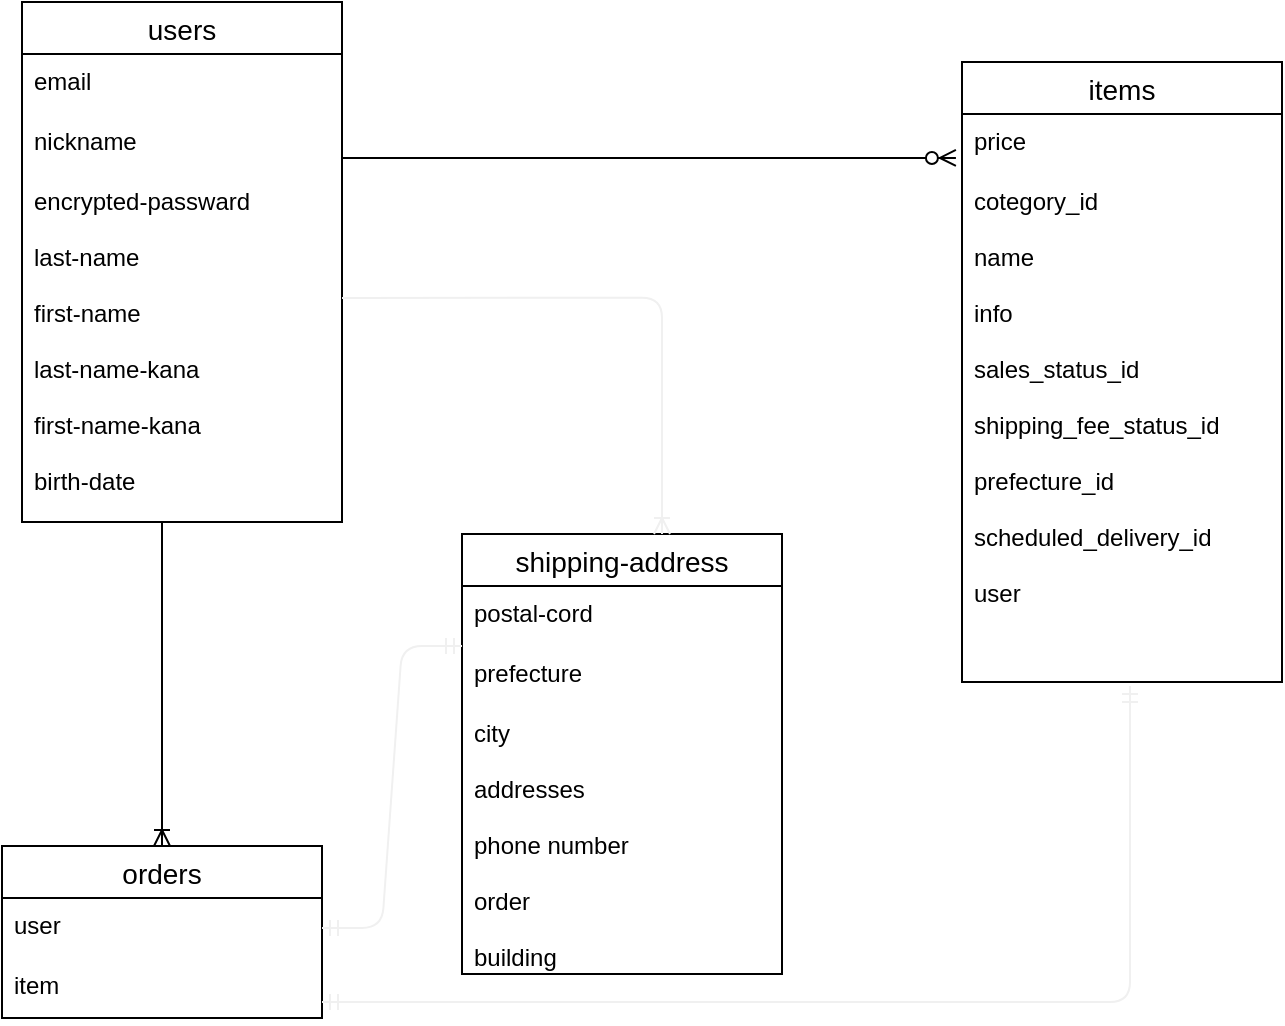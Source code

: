 <mxfile version="13.10.0" type="embed">
    <diagram id="2r-nWvc6q0DxcyR-wxfF" name="ページ1">
        <mxGraphModel dx="685" dy="680" grid="1" gridSize="10" guides="1" tooltips="1" connect="1" arrows="1" fold="1" page="1" pageScale="1" pageWidth="827" pageHeight="1169" math="0" shadow="0">
            <root>
                <mxCell id="0"/>
                <mxCell id="1" parent="0"/>
                <mxCell id="86" value="items" style="swimlane;fontStyle=0;childLayout=stackLayout;horizontal=1;startSize=26;horizontalStack=0;resizeParent=1;resizeParentMax=0;resizeLast=0;collapsible=1;marginBottom=0;align=center;fontSize=14;" vertex="1" parent="1">
                    <mxGeometry x="640" y="150" width="160" height="310" as="geometry"/>
                </mxCell>
                <mxCell id="87" value="price" style="text;strokeColor=none;fillColor=none;spacingLeft=4;spacingRight=4;overflow=hidden;rotatable=0;points=[[0,0.5],[1,0.5]];portConstraint=eastwest;fontSize=12;" vertex="1" parent="86">
                    <mxGeometry y="26" width="160" height="30" as="geometry"/>
                </mxCell>
                <mxCell id="89" value="cotegory_id&#10;&#10;name&#10;&#10;info&#10;&#10;sales_status_id&#10;&#10;shipping_fee_status_id&#10;&#10;prefecture_id&#10;&#10;scheduled_delivery_id&#10;&#10;user" style="text;strokeColor=none;fillColor=none;spacingLeft=4;spacingRight=4;overflow=hidden;rotatable=0;points=[[0,0.5],[1,0.5]];portConstraint=eastwest;fontSize=12;" vertex="1" parent="86">
                    <mxGeometry y="56" width="160" height="254" as="geometry"/>
                </mxCell>
                <mxCell id="115" value="users" style="swimlane;fontStyle=0;childLayout=stackLayout;horizontal=1;startSize=26;horizontalStack=0;resizeParent=1;resizeParentMax=0;resizeLast=0;collapsible=1;marginBottom=0;align=center;fontSize=14;" vertex="1" parent="1">
                    <mxGeometry x="170" y="120" width="160" height="260" as="geometry"/>
                </mxCell>
                <mxCell id="116" value="email" style="text;strokeColor=none;fillColor=none;spacingLeft=4;spacingRight=4;overflow=hidden;rotatable=0;points=[[0,0.5],[1,0.5]];portConstraint=eastwest;fontSize=12;" vertex="1" parent="115">
                    <mxGeometry y="26" width="160" height="30" as="geometry"/>
                </mxCell>
                <mxCell id="117" value="nickname" style="text;strokeColor=none;fillColor=none;spacingLeft=4;spacingRight=4;overflow=hidden;rotatable=0;points=[[0,0.5],[1,0.5]];portConstraint=eastwest;fontSize=12;" vertex="1" parent="115">
                    <mxGeometry y="56" width="160" height="30" as="geometry"/>
                </mxCell>
                <mxCell id="118" value="encrypted-passward&#10;&#10;last-name&#10;&#10;first-name&#10;&#10;last-name-kana&#10;&#10;first-name-kana&#10;&#10;birth-date" style="text;strokeColor=none;fillColor=none;spacingLeft=4;spacingRight=4;overflow=hidden;rotatable=0;points=[[0,0.5],[1,0.5]];portConstraint=eastwest;fontSize=12;" vertex="1" parent="115">
                    <mxGeometry y="86" width="160" height="174" as="geometry"/>
                </mxCell>
                <mxCell id="125" value="" style="edgeStyle=entityRelationEdgeStyle;fontSize=12;html=1;endArrow=ERzeroToMany;endFill=1;entryX=-0.019;entryY=0.733;entryDx=0;entryDy=0;entryPerimeter=0;" edge="1" parent="1" target="87">
                    <mxGeometry width="100" height="100" relative="1" as="geometry">
                        <mxPoint x="330" y="198" as="sourcePoint"/>
                        <mxPoint x="320" y="100" as="targetPoint"/>
                    </mxGeometry>
                </mxCell>
                <mxCell id="126" value="orders" style="swimlane;fontStyle=0;childLayout=stackLayout;horizontal=1;startSize=26;horizontalStack=0;resizeParent=1;resizeParentMax=0;resizeLast=0;collapsible=1;marginBottom=0;align=center;fontSize=14;" vertex="1" parent="1">
                    <mxGeometry x="160" y="542" width="160" height="86" as="geometry"/>
                </mxCell>
                <mxCell id="128" value="user" style="text;strokeColor=none;fillColor=none;spacingLeft=4;spacingRight=4;overflow=hidden;rotatable=0;points=[[0,0.5],[1,0.5]];portConstraint=eastwest;fontSize=12;" vertex="1" parent="126">
                    <mxGeometry y="26" width="160" height="30" as="geometry"/>
                </mxCell>
                <mxCell id="129" value="item" style="text;strokeColor=none;fillColor=none;spacingLeft=4;spacingRight=4;overflow=hidden;rotatable=0;points=[[0,0.5],[1,0.5]];portConstraint=eastwest;fontSize=12;" vertex="1" parent="126">
                    <mxGeometry y="56" width="160" height="30" as="geometry"/>
                </mxCell>
                <mxCell id="130" value="shipping-address" style="swimlane;fontStyle=0;childLayout=stackLayout;horizontal=1;startSize=26;horizontalStack=0;resizeParent=1;resizeParentMax=0;resizeLast=0;collapsible=1;marginBottom=0;align=center;fontSize=14;" vertex="1" parent="1">
                    <mxGeometry x="390" y="386" width="160" height="220" as="geometry"/>
                </mxCell>
                <mxCell id="131" value="postal-cord" style="text;strokeColor=none;fillColor=none;spacingLeft=4;spacingRight=4;overflow=hidden;rotatable=0;points=[[0,0.5],[1,0.5]];portConstraint=eastwest;fontSize=12;" vertex="1" parent="130">
                    <mxGeometry y="26" width="160" height="30" as="geometry"/>
                </mxCell>
                <mxCell id="132" value="prefecture" style="text;strokeColor=none;fillColor=none;spacingLeft=4;spacingRight=4;overflow=hidden;rotatable=0;points=[[0,0.5],[1,0.5]];portConstraint=eastwest;fontSize=12;" vertex="1" parent="130">
                    <mxGeometry y="56" width="160" height="30" as="geometry"/>
                </mxCell>
                <mxCell id="133" value="city&#10;&#10;addresses&#10;&#10;phone number&#10;&#10;order&#10;&#10;building" style="text;strokeColor=none;fillColor=none;spacingLeft=4;spacingRight=4;overflow=hidden;rotatable=0;points=[[0,0.5],[1,0.5]];portConstraint=eastwest;fontSize=12;" vertex="1" parent="130">
                    <mxGeometry y="86" width="160" height="134" as="geometry"/>
                </mxCell>
                <mxCell id="135" value="" style="fontSize=12;html=1;endArrow=ERoneToMany;entryX=0.5;entryY=0;entryDx=0;entryDy=0;" edge="1" parent="1" target="126">
                    <mxGeometry width="100" height="100" relative="1" as="geometry">
                        <mxPoint x="240" y="380" as="sourcePoint"/>
                        <mxPoint x="342" y="480" as="targetPoint"/>
                        <Array as="points"/>
                    </mxGeometry>
                </mxCell>
                <mxCell id="142" value="" style="edgeStyle=elbowEdgeStyle;fontSize=12;html=1;endArrow=ERmandOne;startArrow=ERmandOne;strokeColor=#f0f0f0;elbow=vertical;exitX=1;exitY=0.733;exitDx=0;exitDy=0;exitPerimeter=0;entryX=0.525;entryY=1.008;entryDx=0;entryDy=0;entryPerimeter=0;" edge="1" parent="1" source="129" target="89">
                    <mxGeometry width="100" height="100" relative="1" as="geometry">
                        <mxPoint x="570" y="635" as="sourcePoint"/>
                        <mxPoint x="670" y="535" as="targetPoint"/>
                        <Array as="points">
                            <mxPoint x="670" y="620"/>
                            <mxPoint x="500" y="620"/>
                        </Array>
                    </mxGeometry>
                </mxCell>
                <mxCell id="143" value="" style="edgeStyle=orthogonalEdgeStyle;fontSize=12;html=1;endArrow=ERoneToMany;strokeColor=#f0f0f0;entryX=0.631;entryY=0;entryDx=0;entryDy=0;entryPerimeter=0;exitX=1;exitY=0.356;exitDx=0;exitDy=0;exitPerimeter=0;" edge="1" parent="1" source="118" target="130">
                    <mxGeometry width="100" height="100" relative="1" as="geometry">
                        <mxPoint x="480" y="260" as="sourcePoint"/>
                        <mxPoint x="490" y="330" as="targetPoint"/>
                        <Array as="points">
                            <mxPoint x="490" y="268"/>
                        </Array>
                    </mxGeometry>
                </mxCell>
                <mxCell id="144" value="" style="edgeStyle=entityRelationEdgeStyle;fontSize=12;html=1;endArrow=ERmandOne;startArrow=ERmandOne;strokeColor=#f0f0f0;exitX=1;exitY=0.5;exitDx=0;exitDy=0;" edge="1" parent="1" source="128">
                    <mxGeometry width="100" height="100" relative="1" as="geometry">
                        <mxPoint x="290" y="542" as="sourcePoint"/>
                        <mxPoint x="390" y="442" as="targetPoint"/>
                    </mxGeometry>
                </mxCell>
            </root>
        </mxGraphModel>
    </diagram>
</mxfile>